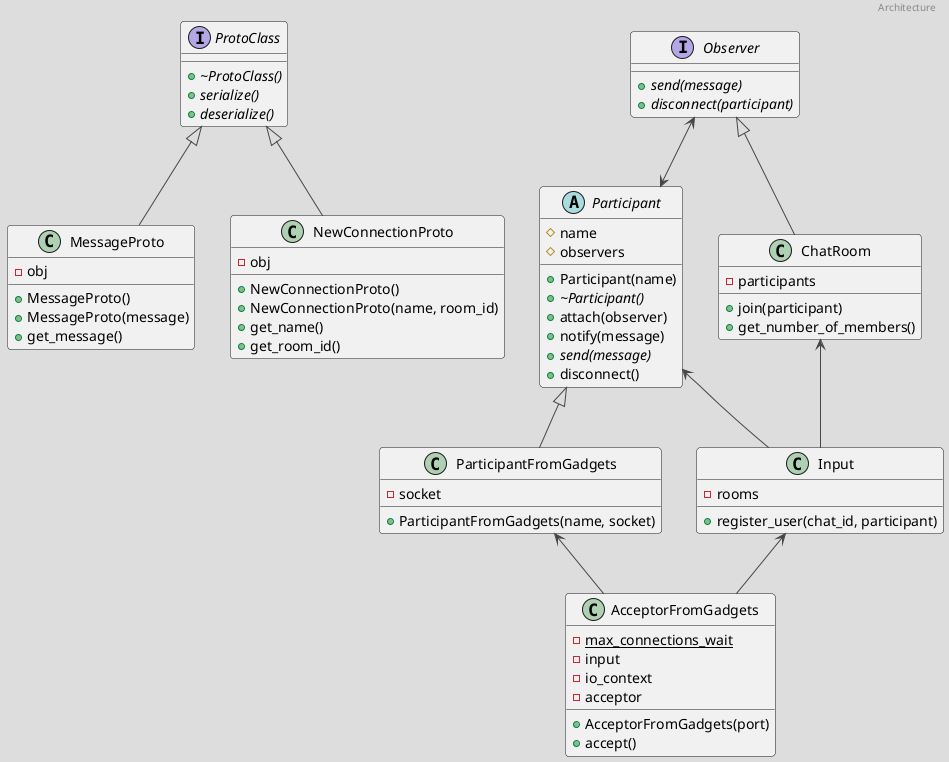 @startuml class_diagram

header Architecture

!theme toy

ProtoClass <|-- MessageProto
ProtoClass <|-- NewConnectionProto

Observer <--> Participant

Participant <|-- ParticipantFromGadgets

Observer <|-- ChatRoom

ChatRoom <-- Input
Participant <-- Input
Input <-- AcceptorFromGadgets 
ParticipantFromGadgets <-- AcceptorFromGadgets

interface ProtoClass {
    + {abstract} ~ProtoClass()
    + {abstract} serialize()
    + {abstract} deserialize()
}

class MessageProto {
    + MessageProto()
    + MessageProto(message)
    + get_message()

    - obj
}

class NewConnectionProto {
    + NewConnectionProto()
    + NewConnectionProto(name, room_id)
    + get_name()
    + get_room_id()

    - obj
}

abstract Participant {
    + Participant(name)
    + {abstract} ~Participant()
    + attach(observer)
    + notify(message)
    + {abstract} send(message)
    + disconnect()

    # name
    # observers
}

class AcceptorFromGadgets {
    + AcceptorFromGadgets(port)
    + accept()

    - {static} max_connections_wait
    - input
    - io_context
    - acceptor
}

class ParticipantFromGadgets {
    + ParticipantFromGadgets(name, socket)

    - socket
}

interface Observer {
    + {abstract} send(message)
    + {abstract} disconnect(participant)
}

class ChatRoom {
    + join(participant)
    + get_number_of_members()

    - participants
}

class Input {
    + register_user(chat_id, participant)

    - rooms
}

@enduml
